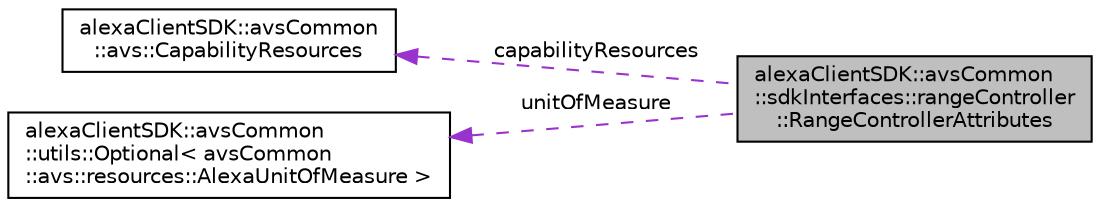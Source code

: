 digraph "alexaClientSDK::avsCommon::sdkInterfaces::rangeController::RangeControllerAttributes"
{
  edge [fontname="Helvetica",fontsize="10",labelfontname="Helvetica",labelfontsize="10"];
  node [fontname="Helvetica",fontsize="10",shape=record];
  rankdir="LR";
  Node1 [label="alexaClientSDK::avsCommon\l::sdkInterfaces::rangeController\l::RangeControllerAttributes",height=0.2,width=0.4,color="black", fillcolor="grey75", style="filled", fontcolor="black"];
  Node2 -> Node1 [dir="back",color="darkorchid3",fontsize="10",style="dashed",label=" capabilityResources" ,fontname="Helvetica"];
  Node2 [label="alexaClientSDK::avsCommon\l::avs::CapabilityResources",height=0.2,width=0.4,color="black", fillcolor="white", style="filled",URL="$classalexa_client_s_d_k_1_1avs_common_1_1avs_1_1_capability_resources.html"];
  Node3 -> Node1 [dir="back",color="darkorchid3",fontsize="10",style="dashed",label=" unitOfMeasure" ,fontname="Helvetica"];
  Node3 [label="alexaClientSDK::avsCommon\l::utils::Optional\< avsCommon\l::avs::resources::AlexaUnitOfMeasure \>",height=0.2,width=0.4,color="black", fillcolor="white", style="filled",URL="$classalexa_client_s_d_k_1_1avs_common_1_1utils_1_1_optional.html"];
}
